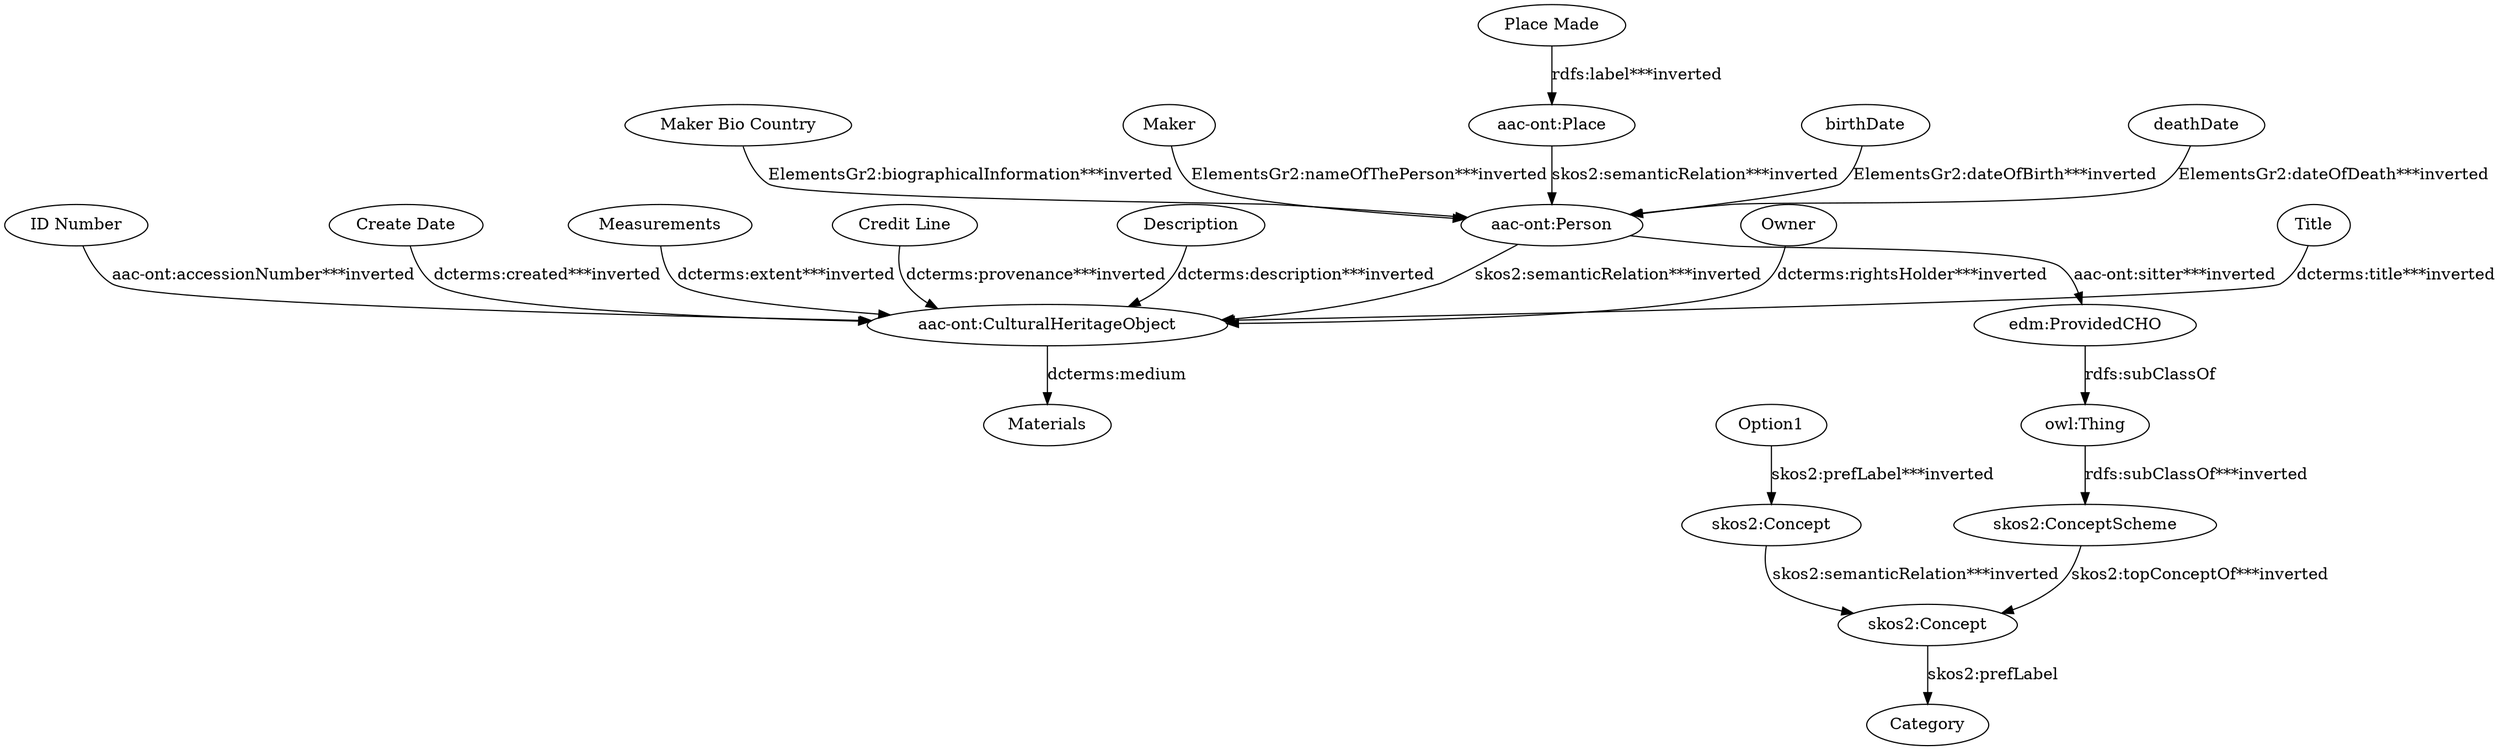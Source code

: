 digraph {
  "Create Date" [type=attribute_name,label="Create Date"]
  "aac-ont:CulturalHeritageObject1" [type=class_uri,label="aac-ont:CulturalHeritageObject"]
  "Credit Line" [type=attribute_name,label="Credit Line"]
  Description [type=attribute_name,label=Description]
  "ID Number" [type=attribute_name,label="ID Number"]
  "Maker Bio Country" [type=attribute_name,label="Maker Bio Country"]
  "aac-ont:Person1" [type=class_uri,label="aac-ont:Person"]
  Maker [type=attribute_name,label=Maker]
  Measurements [type=attribute_name,label=Measurements]
  Option1 [type=attribute_name,label=Option1]
  "skos2:Concept1" [type=class_uri,label="skos2:Concept"]
  Owner [type=attribute_name,label=Owner]
  "Place Made" [type=attribute_name,label="Place Made"]
  "aac-ont:Place1" [type=class_uri,label="aac-ont:Place"]
  Title [type=attribute_name,label=Title]
  Materials [type=attribute_name,label=Materials]
  "edm:ProvidedCHO" [type=class_uri,label="edm:ProvidedCHO"]
  birthDate [type=attribute_name,label=birthDate]
  deathDate [type=attribute_name,label=deathDate]
  "owl:Thing" [type=special,label="owl:Thing"]
  "skos2:ConceptScheme" [type=class_uri,label="skos2:ConceptScheme"]
  "skos2:Concept2" [type=class_uri,label="skos2:Concept"]
  Category [type=attribute_name,label=Category]
  "Create Date" -> "aac-ont:CulturalHeritageObject1" [type=st_property_uri,label="dcterms:created***inverted"]
  "Credit Line" -> "aac-ont:CulturalHeritageObject1" [type=st_property_uri,label="dcterms:provenance***inverted"]
  Description -> "aac-ont:CulturalHeritageObject1" [type=st_property_uri,label="dcterms:description***inverted"]
  "ID Number" -> "aac-ont:CulturalHeritageObject1" [type=st_property_uri,label="aac-ont:accessionNumber***inverted"]
  "Maker Bio Country" -> "aac-ont:Person1" [type=st_property_uri,label="ElementsGr2:biographicalInformation***inverted"]
  Maker -> "aac-ont:Person1" [type=st_property_uri,label="ElementsGr2:nameOfThePerson***inverted"]
  Measurements -> "aac-ont:CulturalHeritageObject1" [type=st_property_uri,label="dcterms:extent***inverted"]
  Option1 -> "skos2:Concept1" [type=st_property_uri,label="skos2:prefLabel***inverted"]
  Owner -> "aac-ont:CulturalHeritageObject1" [type=st_property_uri,label="dcterms:rightsHolder***inverted"]
  "Place Made" -> "aac-ont:Place1" [type=st_property_uri,label="rdfs:label***inverted"]
  Title -> "aac-ont:CulturalHeritageObject1" [type=st_property_uri,label="dcterms:title***inverted"]
  "aac-ont:CulturalHeritageObject1" -> Materials [label="dcterms:medium",type=st_property_uri]
  "aac-ont:Person1" -> "aac-ont:CulturalHeritageObject1" [type=inherited,label="skos2:semanticRelation***inverted"]
  "aac-ont:Person1" -> "edm:ProvidedCHO" [type=direct_property_uri,label="aac-ont:sitter***inverted"]
  "aac-ont:Place1" -> "aac-ont:Person1" [type=inherited,label="skos2:semanticRelation***inverted"]
  birthDate -> "aac-ont:Person1" [type=st_property_uri,label="ElementsGr2:dateOfBirth***inverted"]
  deathDate -> "aac-ont:Person1" [type=st_property_uri,label="ElementsGr2:dateOfDeath***inverted"]
  "edm:ProvidedCHO" -> "owl:Thing" [label="rdfs:subClassOf",type=inherited]
  "owl:Thing" -> "skos2:ConceptScheme" [type=inherited,label="rdfs:subClassOf***inverted"]
  "skos2:Concept1" -> "skos2:Concept2" [type=direct_property_uri,label="skos2:semanticRelation***inverted"]
  "skos2:Concept2" -> Category [label="skos2:prefLabel",type=st_property_uri]
  "skos2:ConceptScheme" -> "skos2:Concept2" [type=direct_property_uri,label="skos2:topConceptOf***inverted"]
}

